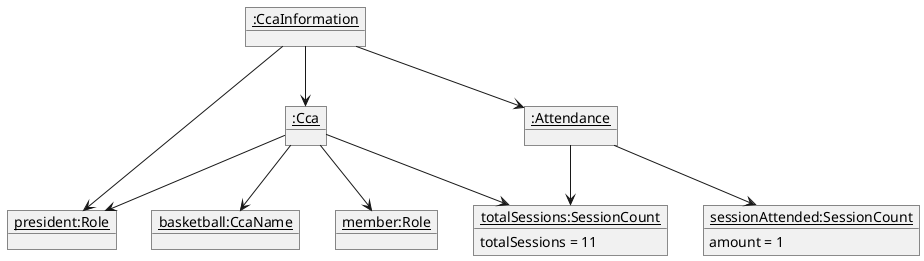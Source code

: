 @startuml

object "<u>basketball:CcaName</u>" as ccaName {
}

object "<u>sessionAttended:SessionCount</u>" as sessionAttended {
  amount = 1
}

object "<u>totalSessions:SessionCount</u>" as totalSessions {
  totalSessions = 11
}

object "<u>president:Role</u>" as president {
}

object "<u>member:Role</u>" as member {
}

object "<u>:Cca</u>" as basketballCca {
}

object "<u>:Attendance</u>" as attendance {
}

object "<u>:CcaInformation</u>" as ccaInformation {
}

ccaInformation --> president
ccaInformation --> attendance
ccaInformation --> basketballCca
basketballCca --> ccaName
basketballCca --> totalSessions
basketballCca --> president
basketballCca --> member
attendance --> totalSessions
attendance --> sessionAttended
@enduml
